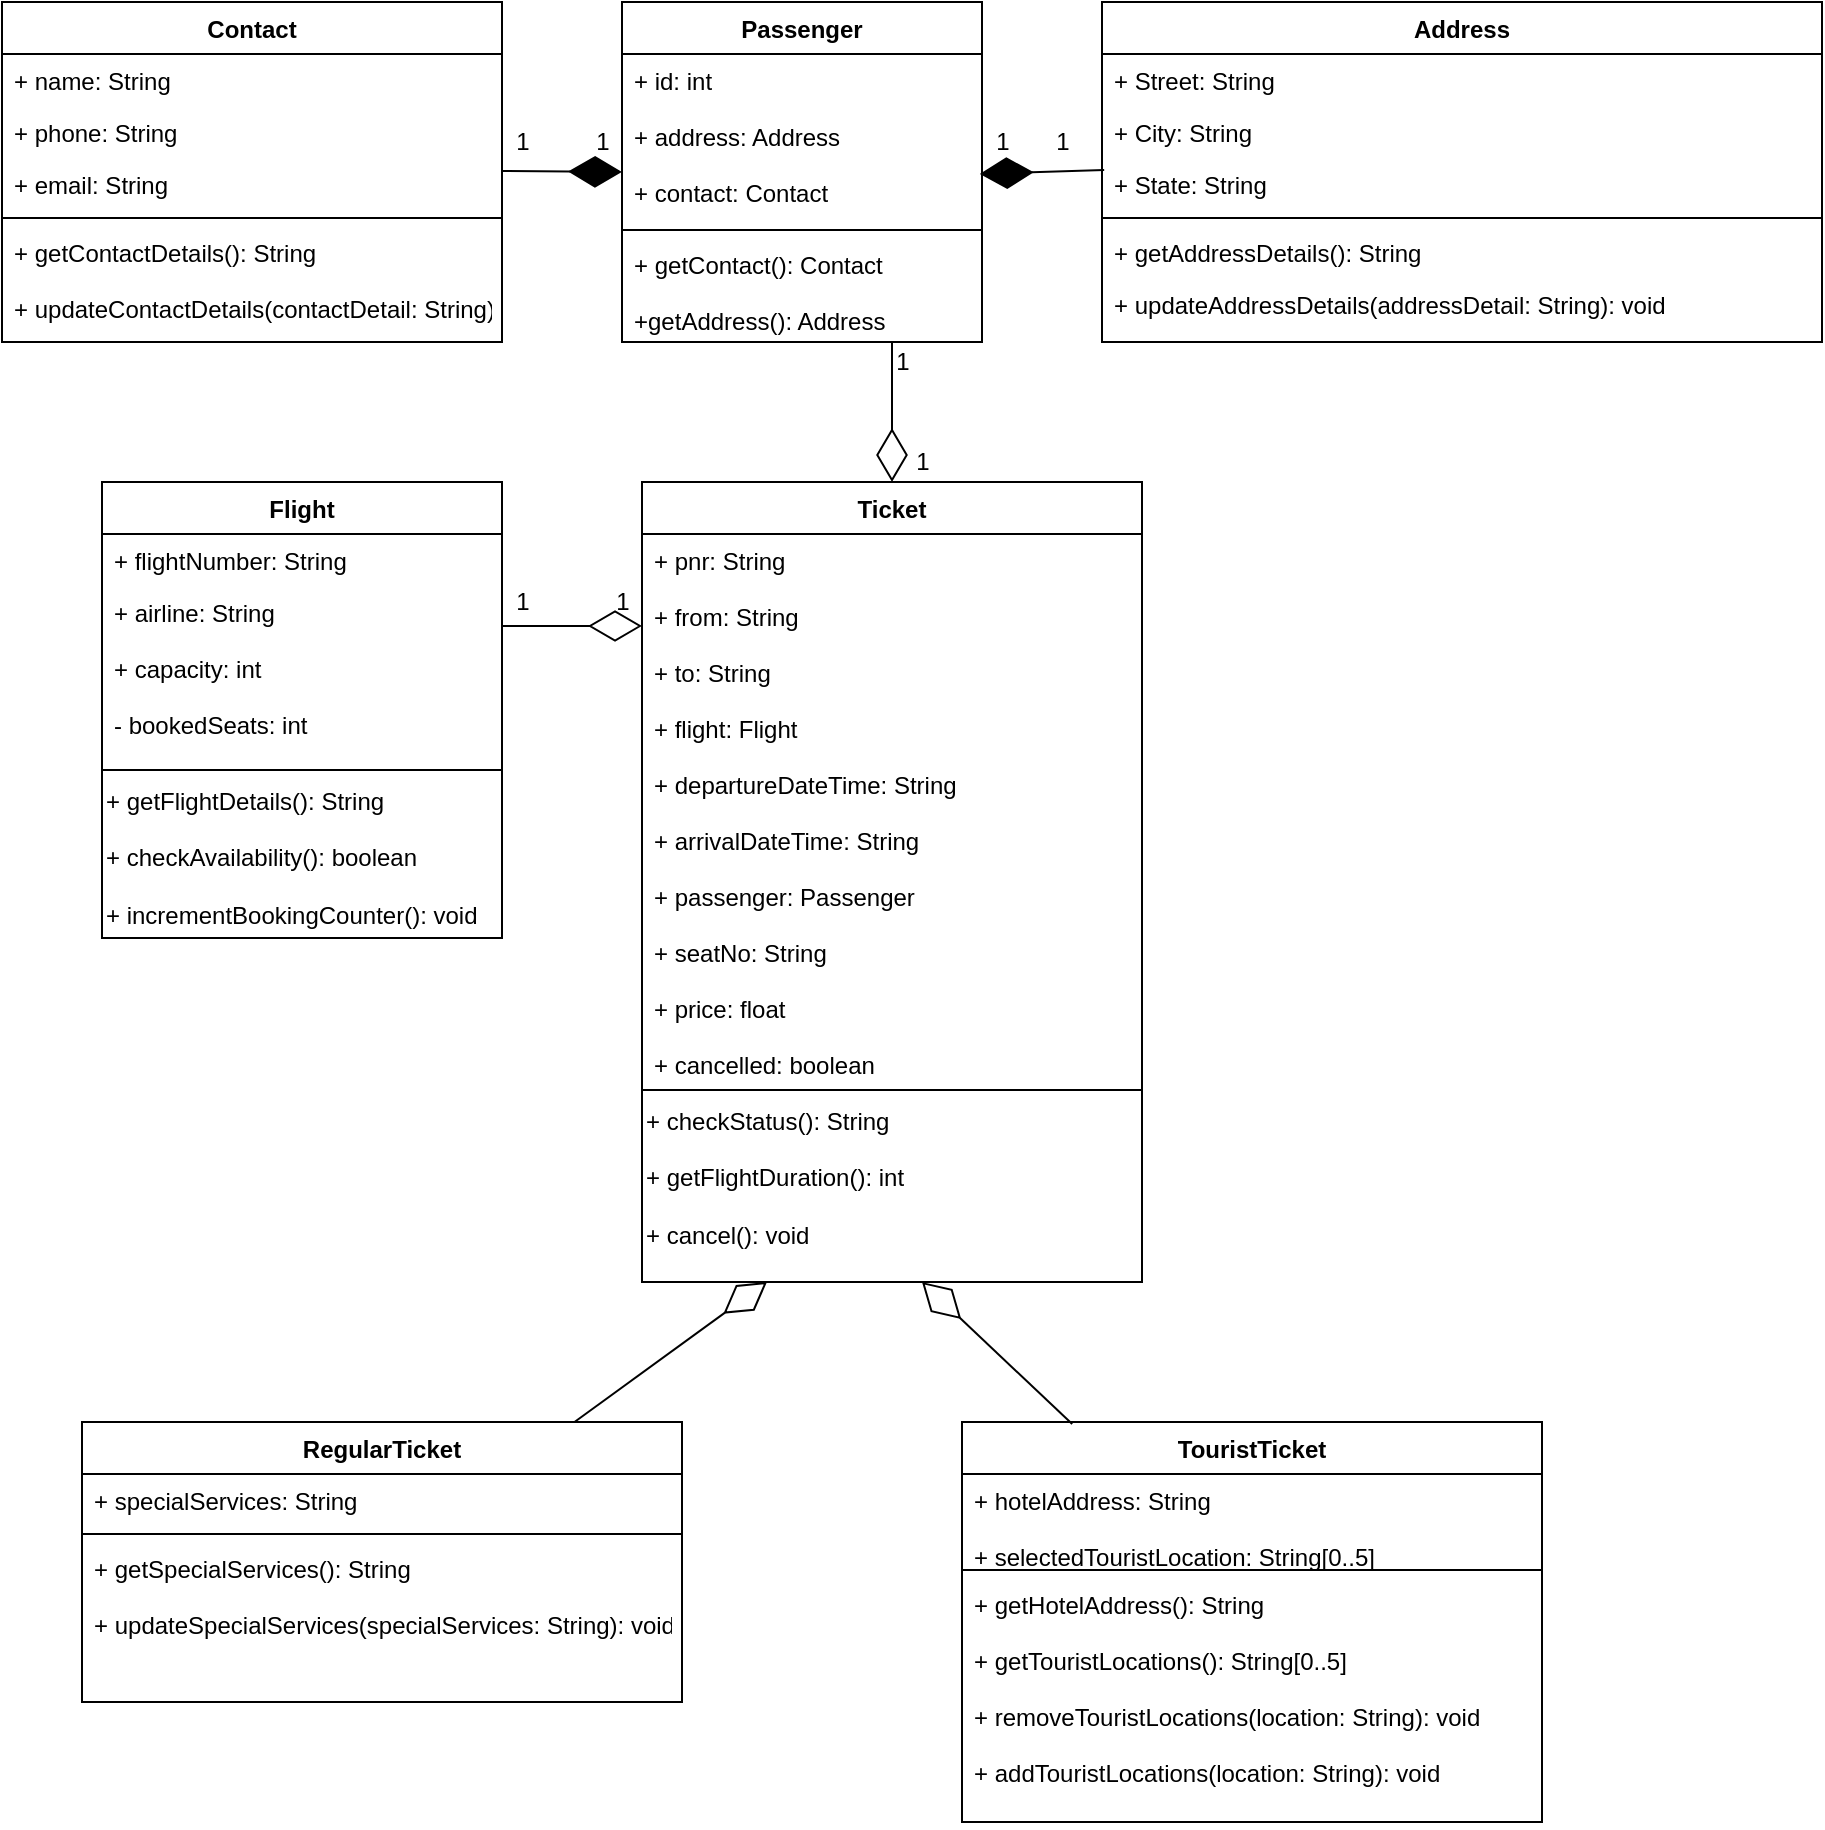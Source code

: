 <mxfile version="14.6.6" type="device"><diagram id="C5RBs43oDa-KdzZeNtuy" name="Page-1"><mxGraphModel dx="868" dy="450" grid="1" gridSize="10" guides="1" tooltips="1" connect="1" arrows="1" fold="1" page="1" pageScale="1" pageWidth="827" pageHeight="1169" math="0" shadow="0"><root><mxCell id="WIyWlLk6GJQsqaUBKTNV-0"/><mxCell id="WIyWlLk6GJQsqaUBKTNV-1" parent="WIyWlLk6GJQsqaUBKTNV-0"/><mxCell id="zkfFHV4jXpPFQw0GAbJ--0" value="Contact" style="swimlane;fontStyle=1;align=center;verticalAlign=top;childLayout=stackLayout;horizontal=1;startSize=26;horizontalStack=0;resizeParent=1;resizeLast=0;collapsible=1;marginBottom=0;rounded=0;shadow=0;strokeWidth=1;fontFamily=Helvetica;" parent="WIyWlLk6GJQsqaUBKTNV-1" vertex="1"><mxGeometry x="10" y="120" width="250" height="170" as="geometry"><mxRectangle x="230" y="140" width="160" height="26" as="alternateBounds"/></mxGeometry></mxCell><mxCell id="zkfFHV4jXpPFQw0GAbJ--1" value="+ name: String" style="text;align=left;verticalAlign=top;spacingLeft=4;spacingRight=4;overflow=hidden;rotatable=0;points=[[0,0.5],[1,0.5]];portConstraint=eastwest;" parent="zkfFHV4jXpPFQw0GAbJ--0" vertex="1"><mxGeometry y="26" width="250" height="26" as="geometry"/></mxCell><mxCell id="zkfFHV4jXpPFQw0GAbJ--2" value="+ phone: String" style="text;align=left;verticalAlign=top;spacingLeft=4;spacingRight=4;overflow=hidden;rotatable=0;points=[[0,0.5],[1,0.5]];portConstraint=eastwest;rounded=0;shadow=0;html=0;" parent="zkfFHV4jXpPFQw0GAbJ--0" vertex="1"><mxGeometry y="52" width="250" height="26" as="geometry"/></mxCell><mxCell id="zkfFHV4jXpPFQw0GAbJ--3" value="+ email: String" style="text;align=left;verticalAlign=top;spacingLeft=4;spacingRight=4;overflow=hidden;rotatable=0;points=[[0,0.5],[1,0.5]];portConstraint=eastwest;rounded=0;shadow=0;html=0;" parent="zkfFHV4jXpPFQw0GAbJ--0" vertex="1"><mxGeometry y="78" width="250" height="26" as="geometry"/></mxCell><mxCell id="zkfFHV4jXpPFQw0GAbJ--4" value="" style="line;html=1;strokeWidth=1;align=left;verticalAlign=middle;spacingTop=-1;spacingLeft=3;spacingRight=3;rotatable=0;labelPosition=right;points=[];portConstraint=eastwest;" parent="zkfFHV4jXpPFQw0GAbJ--0" vertex="1"><mxGeometry y="104" width="250" height="8" as="geometry"/></mxCell><mxCell id="zkfFHV4jXpPFQw0GAbJ--5" value="+ getContactDetails(): String&#10;&#10;+ updateContactDetails(contactDetail: String): void" style="text;align=left;verticalAlign=top;spacingLeft=4;spacingRight=4;overflow=hidden;rotatable=0;points=[[0,0.5],[1,0.5]];portConstraint=eastwest;" parent="zkfFHV4jXpPFQw0GAbJ--0" vertex="1"><mxGeometry y="112" width="250" height="58" as="geometry"/></mxCell><mxCell id="zkfFHV4jXpPFQw0GAbJ--6" value="Flight" style="swimlane;fontStyle=1;align=center;verticalAlign=top;childLayout=stackLayout;horizontal=1;startSize=26;horizontalStack=0;resizeParent=1;resizeLast=0;collapsible=1;marginBottom=0;rounded=0;shadow=0;strokeWidth=1;" parent="WIyWlLk6GJQsqaUBKTNV-1" vertex="1"><mxGeometry x="60" y="360" width="200" height="228" as="geometry"><mxRectangle x="130" y="380" width="160" height="26" as="alternateBounds"/></mxGeometry></mxCell><mxCell id="zkfFHV4jXpPFQw0GAbJ--7" value="+ flightNumber: String" style="text;align=left;verticalAlign=top;spacingLeft=4;spacingRight=4;overflow=hidden;rotatable=0;points=[[0,0.5],[1,0.5]];portConstraint=eastwest;" parent="zkfFHV4jXpPFQw0GAbJ--6" vertex="1"><mxGeometry y="26" width="200" height="26" as="geometry"/></mxCell><mxCell id="zkfFHV4jXpPFQw0GAbJ--8" value="+ airline: String&#10;&#10;+ capacity: int&#10;&#10;- bookedSeats: int" style="text;align=left;verticalAlign=top;spacingLeft=4;spacingRight=4;overflow=hidden;rotatable=0;points=[[0,0.5],[1,0.5]];portConstraint=eastwest;rounded=0;shadow=0;html=0;" parent="zkfFHV4jXpPFQw0GAbJ--6" vertex="1"><mxGeometry y="52" width="200" height="88" as="geometry"/></mxCell><mxCell id="zkfFHV4jXpPFQw0GAbJ--9" value="" style="line;html=1;strokeWidth=1;align=left;verticalAlign=middle;spacingTop=-1;spacingLeft=3;spacingRight=3;rotatable=0;labelPosition=right;points=[];portConstraint=eastwest;" parent="zkfFHV4jXpPFQw0GAbJ--6" vertex="1"><mxGeometry y="140" width="200" height="8" as="geometry"/></mxCell><mxCell id="wmILzLy7b7BsdXipUgRc-18" value="+ getFlightDetails(): String&lt;br&gt;&lt;br&gt;+ checkAvailability(): boolean&lt;br&gt;&lt;br&gt;+ incrementBookingCounter(): void" style="text;html=1;align=left;verticalAlign=middle;resizable=0;points=[];autosize=1;strokeColor=none;fontFamily=Helvetica;" vertex="1" parent="zkfFHV4jXpPFQw0GAbJ--6"><mxGeometry y="148" width="200" height="80" as="geometry"/></mxCell><mxCell id="zkfFHV4jXpPFQw0GAbJ--13" value="Ticket" style="swimlane;fontStyle=1;align=center;verticalAlign=top;childLayout=stackLayout;horizontal=1;startSize=26;horizontalStack=0;resizeParent=1;resizeLast=0;collapsible=1;marginBottom=0;rounded=0;shadow=0;strokeWidth=1;" parent="WIyWlLk6GJQsqaUBKTNV-1" vertex="1"><mxGeometry x="330" y="360" width="250" height="400" as="geometry"><mxRectangle x="340" y="380" width="170" height="26" as="alternateBounds"/></mxGeometry></mxCell><mxCell id="zkfFHV4jXpPFQw0GAbJ--14" value="+ pnr: String&#10;&#10;+ from: String&#10;&#10;+ to: String&#10;&#10;+ flight: Flight&#10;&#10;+ departureDateTime: String&#10;&#10;+ arrivalDateTime: String&#10;&#10;+ passenger: Passenger&#10;&#10;+ seatNo: String&#10;&#10;+ price: float&#10;&#10;+ cancelled: boolean" style="text;align=left;verticalAlign=top;spacingLeft=4;spacingRight=4;overflow=hidden;rotatable=0;points=[[0,0.5],[1,0.5]];portConstraint=eastwest;" parent="zkfFHV4jXpPFQw0GAbJ--13" vertex="1"><mxGeometry y="26" width="250" height="274" as="geometry"/></mxCell><mxCell id="zkfFHV4jXpPFQw0GAbJ--15" value="" style="line;html=1;strokeWidth=1;align=left;verticalAlign=middle;spacingTop=-1;spacingLeft=3;spacingRight=3;rotatable=0;labelPosition=right;points=[];portConstraint=eastwest;" parent="zkfFHV4jXpPFQw0GAbJ--13" vertex="1"><mxGeometry y="300" width="250" height="8" as="geometry"/></mxCell><mxCell id="wmILzLy7b7BsdXipUgRc-14" value="+ checkStatus(): String&lt;br&gt;&lt;br&gt;+ getFlightDuration(): int&lt;br&gt;&lt;br&gt;+ cancel(): void" style="text;html=1;align=left;verticalAlign=middle;resizable=0;points=[];autosize=1;strokeColor=none;fontFamily=Helvetica;" vertex="1" parent="zkfFHV4jXpPFQw0GAbJ--13"><mxGeometry y="308" width="250" height="80" as="geometry"/></mxCell><mxCell id="zkfFHV4jXpPFQw0GAbJ--17" value="Address" style="swimlane;fontStyle=1;align=center;verticalAlign=top;childLayout=stackLayout;horizontal=1;startSize=26;horizontalStack=0;resizeParent=1;resizeLast=0;collapsible=1;marginBottom=0;rounded=0;shadow=0;strokeWidth=1;" parent="WIyWlLk6GJQsqaUBKTNV-1" vertex="1"><mxGeometry x="560" y="120" width="360" height="170" as="geometry"><mxRectangle x="550" y="140" width="160" height="26" as="alternateBounds"/></mxGeometry></mxCell><mxCell id="zkfFHV4jXpPFQw0GAbJ--18" value="+ Street: String" style="text;align=left;verticalAlign=top;spacingLeft=4;spacingRight=4;overflow=hidden;rotatable=0;points=[[0,0.5],[1,0.5]];portConstraint=eastwest;" parent="zkfFHV4jXpPFQw0GAbJ--17" vertex="1"><mxGeometry y="26" width="360" height="26" as="geometry"/></mxCell><mxCell id="zkfFHV4jXpPFQw0GAbJ--19" value="+ City: String" style="text;align=left;verticalAlign=top;spacingLeft=4;spacingRight=4;overflow=hidden;rotatable=0;points=[[0,0.5],[1,0.5]];portConstraint=eastwest;rounded=0;shadow=0;html=0;" parent="zkfFHV4jXpPFQw0GAbJ--17" vertex="1"><mxGeometry y="52" width="360" height="26" as="geometry"/></mxCell><mxCell id="zkfFHV4jXpPFQw0GAbJ--20" value="+ State: String" style="text;align=left;verticalAlign=top;spacingLeft=4;spacingRight=4;overflow=hidden;rotatable=0;points=[[0,0.5],[1,0.5]];portConstraint=eastwest;rounded=0;shadow=0;html=0;" parent="zkfFHV4jXpPFQw0GAbJ--17" vertex="1"><mxGeometry y="78" width="360" height="26" as="geometry"/></mxCell><mxCell id="zkfFHV4jXpPFQw0GAbJ--23" value="" style="line;html=1;strokeWidth=1;align=left;verticalAlign=middle;spacingTop=-1;spacingLeft=3;spacingRight=3;rotatable=0;labelPosition=right;points=[];portConstraint=eastwest;" parent="zkfFHV4jXpPFQw0GAbJ--17" vertex="1"><mxGeometry y="104" width="360" height="8" as="geometry"/></mxCell><mxCell id="zkfFHV4jXpPFQw0GAbJ--24" value="+ getAddressDetails(): String&#10;" style="text;align=left;verticalAlign=top;spacingLeft=4;spacingRight=4;overflow=hidden;rotatable=0;points=[[0,0.5],[1,0.5]];portConstraint=eastwest;" parent="zkfFHV4jXpPFQw0GAbJ--17" vertex="1"><mxGeometry y="112" width="360" height="26" as="geometry"/></mxCell><mxCell id="zkfFHV4jXpPFQw0GAbJ--25" value="+ updateAddressDetails(addressDetail: String): void" style="text;align=left;verticalAlign=top;spacingLeft=4;spacingRight=4;overflow=hidden;rotatable=0;points=[[0,0.5],[1,0.5]];portConstraint=eastwest;" parent="zkfFHV4jXpPFQw0GAbJ--17" vertex="1"><mxGeometry y="138" width="360" height="26" as="geometry"/></mxCell><mxCell id="wmILzLy7b7BsdXipUgRc-2" value="Passenger" style="swimlane;fontStyle=1;align=center;verticalAlign=top;childLayout=stackLayout;horizontal=1;startSize=26;horizontalStack=0;resizeParent=1;resizeParentMax=0;resizeLast=0;collapsible=1;marginBottom=0;fontFamily=Helvetica;" vertex="1" parent="WIyWlLk6GJQsqaUBKTNV-1"><mxGeometry x="320" y="120" width="180" height="170" as="geometry"/></mxCell><mxCell id="wmILzLy7b7BsdXipUgRc-3" value="+ id: int&#10;&#10;+ address: Address&#10;&#10;+ contact: Contact&#10;" style="text;strokeColor=none;fillColor=none;align=left;verticalAlign=top;spacingLeft=4;spacingRight=4;overflow=hidden;rotatable=0;points=[[0,0.5],[1,0.5]];portConstraint=eastwest;" vertex="1" parent="wmILzLy7b7BsdXipUgRc-2"><mxGeometry y="26" width="180" height="84" as="geometry"/></mxCell><mxCell id="wmILzLy7b7BsdXipUgRc-6" value="" style="endArrow=diamondThin;endFill=1;endSize=24;html=1;fontFamily=Helvetica;" edge="1" parent="wmILzLy7b7BsdXipUgRc-2"><mxGeometry width="160" relative="1" as="geometry"><mxPoint x="-60" y="84.5" as="sourcePoint"/><mxPoint y="85" as="targetPoint"/></mxGeometry></mxCell><mxCell id="wmILzLy7b7BsdXipUgRc-4" value="" style="line;strokeWidth=1;fillColor=none;align=left;verticalAlign=middle;spacingTop=-1;spacingLeft=3;spacingRight=3;rotatable=0;labelPosition=right;points=[];portConstraint=eastwest;" vertex="1" parent="wmILzLy7b7BsdXipUgRc-2"><mxGeometry y="110" width="180" height="8" as="geometry"/></mxCell><mxCell id="wmILzLy7b7BsdXipUgRc-5" value="+ getContact(): Contact&#10;&#10;+getAddress(): Address" style="text;strokeColor=none;fillColor=none;align=left;verticalAlign=top;spacingLeft=4;spacingRight=4;overflow=hidden;rotatable=0;points=[[0,0.5],[1,0.5]];portConstraint=eastwest;" vertex="1" parent="wmILzLy7b7BsdXipUgRc-2"><mxGeometry y="118" width="180" height="52" as="geometry"/></mxCell><mxCell id="wmILzLy7b7BsdXipUgRc-7" value="1" style="text;html=1;align=center;verticalAlign=middle;resizable=0;points=[];autosize=1;strokeColor=none;fontFamily=Helvetica;" vertex="1" parent="WIyWlLk6GJQsqaUBKTNV-1"><mxGeometry x="260" y="180" width="20" height="20" as="geometry"/></mxCell><mxCell id="wmILzLy7b7BsdXipUgRc-8" value="1" style="text;html=1;align=center;verticalAlign=middle;resizable=0;points=[];autosize=1;strokeColor=none;fontFamily=Helvetica;" vertex="1" parent="WIyWlLk6GJQsqaUBKTNV-1"><mxGeometry x="300" y="180" width="20" height="20" as="geometry"/></mxCell><mxCell id="wmILzLy7b7BsdXipUgRc-9" value="" style="endArrow=diamondThin;endFill=1;endSize=24;html=1;fontFamily=Helvetica;exitX=0.003;exitY=0.231;exitDx=0;exitDy=0;exitPerimeter=0;entryX=0.994;entryY=0.714;entryDx=0;entryDy=0;entryPerimeter=0;" edge="1" parent="WIyWlLk6GJQsqaUBKTNV-1" source="zkfFHV4jXpPFQw0GAbJ--20" target="wmILzLy7b7BsdXipUgRc-3"><mxGeometry width="160" relative="1" as="geometry"><mxPoint x="500" y="214.5" as="sourcePoint"/><mxPoint x="520" y="250" as="targetPoint"/></mxGeometry></mxCell><mxCell id="wmILzLy7b7BsdXipUgRc-10" value="1" style="text;html=1;align=center;verticalAlign=middle;resizable=0;points=[];autosize=1;strokeColor=none;fontFamily=Helvetica;" vertex="1" parent="WIyWlLk6GJQsqaUBKTNV-1"><mxGeometry x="500" y="180" width="20" height="20" as="geometry"/></mxCell><mxCell id="wmILzLy7b7BsdXipUgRc-12" value="1" style="text;html=1;align=center;verticalAlign=middle;resizable=0;points=[];autosize=1;strokeColor=none;fontFamily=Helvetica;" vertex="1" parent="WIyWlLk6GJQsqaUBKTNV-1"><mxGeometry x="530" y="180" width="20" height="20" as="geometry"/></mxCell><mxCell id="wmILzLy7b7BsdXipUgRc-15" value="" style="endArrow=diamondThin;endFill=0;endSize=24;html=1;fontFamily=Helvetica;entryX=0.5;entryY=0;entryDx=0;entryDy=0;exitX=0.75;exitY=1;exitDx=0;exitDy=0;exitPerimeter=0;" edge="1" parent="WIyWlLk6GJQsqaUBKTNV-1" source="wmILzLy7b7BsdXipUgRc-5" target="zkfFHV4jXpPFQw0GAbJ--13"><mxGeometry width="160" relative="1" as="geometry"><mxPoint x="340" y="320" as="sourcePoint"/><mxPoint x="500" y="320" as="targetPoint"/></mxGeometry></mxCell><mxCell id="wmILzLy7b7BsdXipUgRc-16" value="1" style="text;html=1;align=center;verticalAlign=middle;resizable=0;points=[];autosize=1;strokeColor=none;fontFamily=Helvetica;" vertex="1" parent="WIyWlLk6GJQsqaUBKTNV-1"><mxGeometry x="450" y="290" width="20" height="20" as="geometry"/></mxCell><mxCell id="wmILzLy7b7BsdXipUgRc-17" value="1" style="text;html=1;align=center;verticalAlign=middle;resizable=0;points=[];autosize=1;strokeColor=none;fontFamily=Helvetica;" vertex="1" parent="WIyWlLk6GJQsqaUBKTNV-1"><mxGeometry x="460" y="340" width="20" height="20" as="geometry"/></mxCell><mxCell id="wmILzLy7b7BsdXipUgRc-19" value="" style="endArrow=diamondThin;endFill=0;endSize=24;html=1;fontFamily=Helvetica;" edge="1" parent="WIyWlLk6GJQsqaUBKTNV-1"><mxGeometry width="160" relative="1" as="geometry"><mxPoint x="260" y="432" as="sourcePoint"/><mxPoint x="330" y="432" as="targetPoint"/></mxGeometry></mxCell><mxCell id="wmILzLy7b7BsdXipUgRc-20" value="1" style="text;html=1;align=center;verticalAlign=middle;resizable=0;points=[];autosize=1;strokeColor=none;fontFamily=Helvetica;" vertex="1" parent="WIyWlLk6GJQsqaUBKTNV-1"><mxGeometry x="260" y="410" width="20" height="20" as="geometry"/></mxCell><mxCell id="wmILzLy7b7BsdXipUgRc-21" value="1" style="text;html=1;align=center;verticalAlign=middle;resizable=0;points=[];autosize=1;strokeColor=none;fontFamily=Helvetica;" vertex="1" parent="WIyWlLk6GJQsqaUBKTNV-1"><mxGeometry x="310" y="410" width="20" height="20" as="geometry"/></mxCell><mxCell id="wmILzLy7b7BsdXipUgRc-22" value="RegularTicket" style="swimlane;fontStyle=1;align=center;verticalAlign=top;childLayout=stackLayout;horizontal=1;startSize=26;horizontalStack=0;resizeParent=1;resizeParentMax=0;resizeLast=0;collapsible=1;marginBottom=0;fontFamily=Helvetica;" vertex="1" parent="WIyWlLk6GJQsqaUBKTNV-1"><mxGeometry x="50" y="830" width="300" height="140" as="geometry"/></mxCell><mxCell id="wmILzLy7b7BsdXipUgRc-23" value="+ specialServices: String" style="text;strokeColor=none;fillColor=none;align=left;verticalAlign=top;spacingLeft=4;spacingRight=4;overflow=hidden;rotatable=0;points=[[0,0.5],[1,0.5]];portConstraint=eastwest;" vertex="1" parent="wmILzLy7b7BsdXipUgRc-22"><mxGeometry y="26" width="300" height="26" as="geometry"/></mxCell><mxCell id="wmILzLy7b7BsdXipUgRc-24" value="" style="line;strokeWidth=1;fillColor=none;align=left;verticalAlign=middle;spacingTop=-1;spacingLeft=3;spacingRight=3;rotatable=0;labelPosition=right;points=[];portConstraint=eastwest;" vertex="1" parent="wmILzLy7b7BsdXipUgRc-22"><mxGeometry y="52" width="300" height="8" as="geometry"/></mxCell><mxCell id="wmILzLy7b7BsdXipUgRc-25" value="+ getSpecialServices(): String&#10;&#10;+ updateSpecialServices(specialServices: String): void" style="text;strokeColor=none;fillColor=none;align=left;verticalAlign=top;spacingLeft=4;spacingRight=4;overflow=hidden;rotatable=0;points=[[0,0.5],[1,0.5]];portConstraint=eastwest;" vertex="1" parent="wmILzLy7b7BsdXipUgRc-22"><mxGeometry y="60" width="300" height="80" as="geometry"/></mxCell><mxCell id="wmILzLy7b7BsdXipUgRc-26" value="TouristTicket" style="swimlane;fontStyle=1;align=center;verticalAlign=top;childLayout=stackLayout;horizontal=1;startSize=26;horizontalStack=0;resizeParent=1;resizeParentMax=0;resizeLast=0;collapsible=1;marginBottom=0;fontFamily=Helvetica;" vertex="1" parent="WIyWlLk6GJQsqaUBKTNV-1"><mxGeometry x="490" y="830" width="290" height="200" as="geometry"/></mxCell><mxCell id="wmILzLy7b7BsdXipUgRc-27" value="+ hotelAddress: String&#10;&#10;+ selectedTouristLocation: String[0..5]" style="text;strokeColor=none;fillColor=none;align=left;verticalAlign=top;spacingLeft=4;spacingRight=4;overflow=hidden;rotatable=0;points=[[0,0.5],[1,0.5]];portConstraint=eastwest;" vertex="1" parent="wmILzLy7b7BsdXipUgRc-26"><mxGeometry y="26" width="290" height="44" as="geometry"/></mxCell><mxCell id="wmILzLy7b7BsdXipUgRc-28" value="" style="line;strokeWidth=1;fillColor=none;align=left;verticalAlign=middle;spacingTop=-1;spacingLeft=3;spacingRight=3;rotatable=0;labelPosition=right;points=[];portConstraint=eastwest;" vertex="1" parent="wmILzLy7b7BsdXipUgRc-26"><mxGeometry y="70" width="290" height="8" as="geometry"/></mxCell><mxCell id="wmILzLy7b7BsdXipUgRc-29" value="+ getHotelAddress(): String&#10;&#10;+ getTouristLocations(): String[0..5]&#10;&#10;+ removeTouristLocations(location: String): void&#10;&#10;+ addTouristLocations(location: String): void" style="text;strokeColor=none;fillColor=none;align=left;verticalAlign=top;spacingLeft=4;spacingRight=4;overflow=hidden;rotatable=0;points=[[0,0.5],[1,0.5]];portConstraint=eastwest;" vertex="1" parent="wmILzLy7b7BsdXipUgRc-26"><mxGeometry y="78" width="290" height="122" as="geometry"/></mxCell><mxCell id="wmILzLy7b7BsdXipUgRc-30" value="" style="endArrow=diamondThin;endFill=0;endSize=24;html=1;fontFamily=Helvetica;entryX=0.25;entryY=1;entryDx=0;entryDy=0;" edge="1" parent="WIyWlLk6GJQsqaUBKTNV-1" source="wmILzLy7b7BsdXipUgRc-22" target="zkfFHV4jXpPFQw0GAbJ--13"><mxGeometry width="160" relative="1" as="geometry"><mxPoint x="270" y="820" as="sourcePoint"/><mxPoint x="430" y="820" as="targetPoint"/></mxGeometry></mxCell><mxCell id="wmILzLy7b7BsdXipUgRc-31" value="" style="endArrow=diamondThin;endFill=0;endSize=24;html=1;fontFamily=Helvetica;exitX=0.19;exitY=0.005;exitDx=0;exitDy=0;exitPerimeter=0;" edge="1" parent="WIyWlLk6GJQsqaUBKTNV-1" source="wmILzLy7b7BsdXipUgRc-26"><mxGeometry width="160" relative="1" as="geometry"><mxPoint x="340" y="780" as="sourcePoint"/><mxPoint x="470" y="760" as="targetPoint"/></mxGeometry></mxCell></root></mxGraphModel></diagram></mxfile>